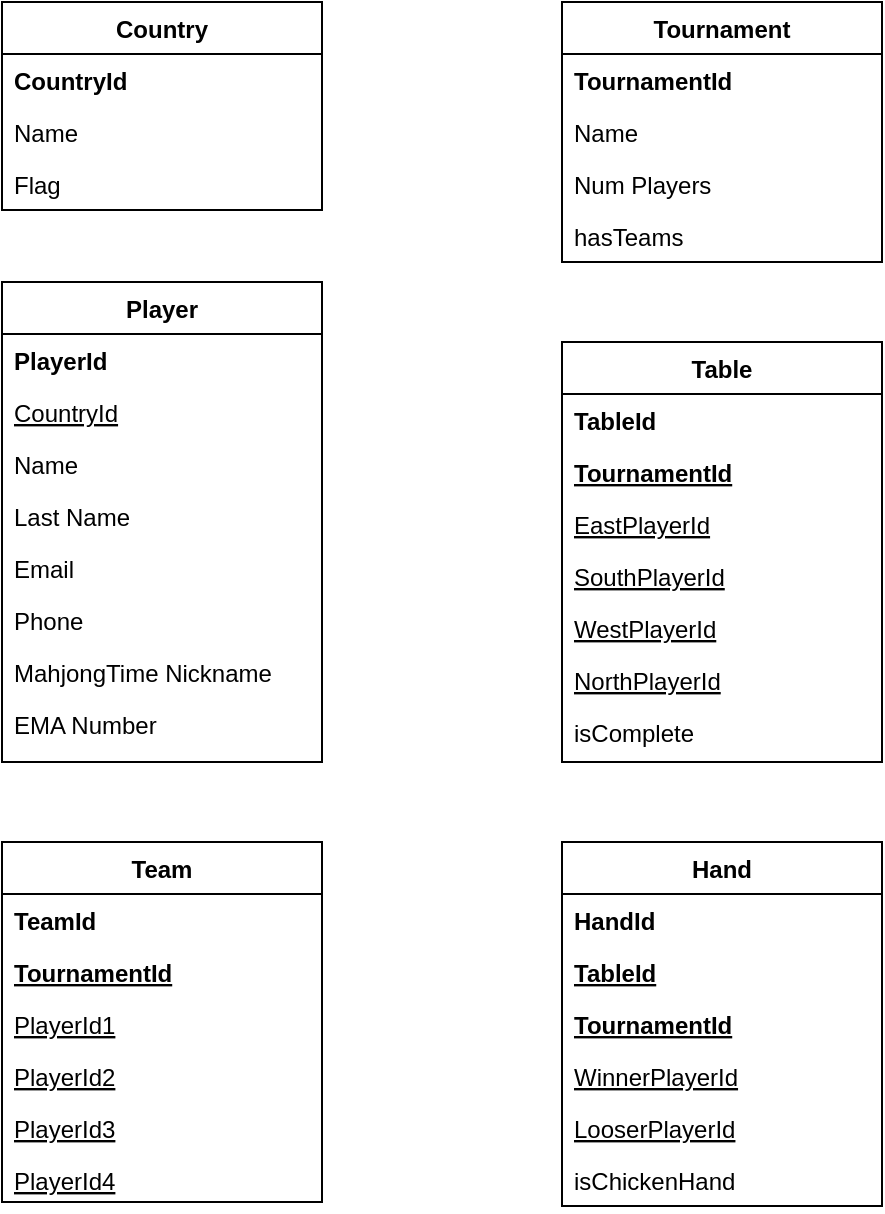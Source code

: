 <mxfile version="21.2.7" type="github">
  <diagram id="C5RBs43oDa-KdzZeNtuy" name="Page-1">
    <mxGraphModel dx="1129" dy="724" grid="1" gridSize="10" guides="1" tooltips="1" connect="1" arrows="1" fold="1" page="1" pageScale="1" pageWidth="827" pageHeight="1169" math="0" shadow="0">
      <root>
        <mxCell id="WIyWlLk6GJQsqaUBKTNV-0" />
        <mxCell id="WIyWlLk6GJQsqaUBKTNV-1" parent="WIyWlLk6GJQsqaUBKTNV-0" />
        <mxCell id="XUYsx-YllKlMt0UojIaS-5" value="Player" style="swimlane;fontStyle=1;align=center;verticalAlign=top;childLayout=stackLayout;horizontal=1;startSize=26;horizontalStack=0;resizeParent=1;resizeLast=0;collapsible=1;marginBottom=0;rounded=0;shadow=0;strokeWidth=1;" vertex="1" parent="WIyWlLk6GJQsqaUBKTNV-1">
          <mxGeometry x="194" y="220" width="160" height="240" as="geometry">
            <mxRectangle x="550" y="140" width="160" height="26" as="alternateBounds" />
          </mxGeometry>
        </mxCell>
        <mxCell id="XUYsx-YllKlMt0UojIaS-6" value="PlayerId" style="text;align=left;verticalAlign=top;spacingLeft=4;spacingRight=4;overflow=hidden;rotatable=0;points=[[0,0.5],[1,0.5]];portConstraint=eastwest;fontStyle=1" vertex="1" parent="XUYsx-YllKlMt0UojIaS-5">
          <mxGeometry y="26" width="160" height="26" as="geometry" />
        </mxCell>
        <mxCell id="XUYsx-YllKlMt0UojIaS-11" value="CountryId" style="text;align=left;verticalAlign=top;spacingLeft=4;spacingRight=4;overflow=hidden;rotatable=0;points=[[0,0.5],[1,0.5]];portConstraint=eastwest;rounded=0;shadow=0;html=0;fontStyle=4" vertex="1" parent="XUYsx-YllKlMt0UojIaS-5">
          <mxGeometry y="52" width="160" height="26" as="geometry" />
        </mxCell>
        <mxCell id="XUYsx-YllKlMt0UojIaS-7" value="Name" style="text;align=left;verticalAlign=top;spacingLeft=4;spacingRight=4;overflow=hidden;rotatable=0;points=[[0,0.5],[1,0.5]];portConstraint=eastwest;rounded=0;shadow=0;html=0;" vertex="1" parent="XUYsx-YllKlMt0UojIaS-5">
          <mxGeometry y="78" width="160" height="26" as="geometry" />
        </mxCell>
        <mxCell id="XUYsx-YllKlMt0UojIaS-8" value="Last Name" style="text;align=left;verticalAlign=top;spacingLeft=4;spacingRight=4;overflow=hidden;rotatable=0;points=[[0,0.5],[1,0.5]];portConstraint=eastwest;rounded=0;shadow=0;html=0;" vertex="1" parent="XUYsx-YllKlMt0UojIaS-5">
          <mxGeometry y="104" width="160" height="26" as="geometry" />
        </mxCell>
        <mxCell id="XUYsx-YllKlMt0UojIaS-9" value="Email" style="text;align=left;verticalAlign=top;spacingLeft=4;spacingRight=4;overflow=hidden;rotatable=0;points=[[0,0.5],[1,0.5]];portConstraint=eastwest;rounded=0;shadow=0;html=0;" vertex="1" parent="XUYsx-YllKlMt0UojIaS-5">
          <mxGeometry y="130" width="160" height="26" as="geometry" />
        </mxCell>
        <mxCell id="XUYsx-YllKlMt0UojIaS-10" value="Phone" style="text;align=left;verticalAlign=top;spacingLeft=4;spacingRight=4;overflow=hidden;rotatable=0;points=[[0,0.5],[1,0.5]];portConstraint=eastwest;rounded=0;shadow=0;html=0;" vertex="1" parent="XUYsx-YllKlMt0UojIaS-5">
          <mxGeometry y="156" width="160" height="26" as="geometry" />
        </mxCell>
        <mxCell id="XUYsx-YllKlMt0UojIaS-54" value="MahjongTime Nickname&#xa;" style="text;align=left;verticalAlign=top;spacingLeft=4;spacingRight=4;overflow=hidden;rotatable=0;points=[[0,0.5],[1,0.5]];portConstraint=eastwest;rounded=0;shadow=0;html=0;" vertex="1" parent="XUYsx-YllKlMt0UojIaS-5">
          <mxGeometry y="182" width="160" height="26" as="geometry" />
        </mxCell>
        <mxCell id="XUYsx-YllKlMt0UojIaS-56" value="EMA Number" style="text;align=left;verticalAlign=top;spacingLeft=4;spacingRight=4;overflow=hidden;rotatable=0;points=[[0,0.5],[1,0.5]];portConstraint=eastwest;rounded=0;shadow=0;html=0;" vertex="1" parent="XUYsx-YllKlMt0UojIaS-5">
          <mxGeometry y="208" width="160" height="30" as="geometry" />
        </mxCell>
        <mxCell id="XUYsx-YllKlMt0UojIaS-14" value="Tournament" style="swimlane;fontStyle=1;align=center;verticalAlign=top;childLayout=stackLayout;horizontal=1;startSize=26;horizontalStack=0;resizeParent=1;resizeLast=0;collapsible=1;marginBottom=0;rounded=0;shadow=0;strokeWidth=1;" vertex="1" parent="WIyWlLk6GJQsqaUBKTNV-1">
          <mxGeometry x="474" y="80" width="160" height="130" as="geometry">
            <mxRectangle x="550" y="140" width="160" height="26" as="alternateBounds" />
          </mxGeometry>
        </mxCell>
        <mxCell id="XUYsx-YllKlMt0UojIaS-15" value="TournamentId" style="text;align=left;verticalAlign=top;spacingLeft=4;spacingRight=4;overflow=hidden;rotatable=0;points=[[0,0.5],[1,0.5]];portConstraint=eastwest;fontStyle=1" vertex="1" parent="XUYsx-YllKlMt0UojIaS-14">
          <mxGeometry y="26" width="160" height="26" as="geometry" />
        </mxCell>
        <mxCell id="XUYsx-YllKlMt0UojIaS-16" value="Name" style="text;align=left;verticalAlign=top;spacingLeft=4;spacingRight=4;overflow=hidden;rotatable=0;points=[[0,0.5],[1,0.5]];portConstraint=eastwest;rounded=0;shadow=0;html=0;" vertex="1" parent="XUYsx-YllKlMt0UojIaS-14">
          <mxGeometry y="52" width="160" height="26" as="geometry" />
        </mxCell>
        <mxCell id="XUYsx-YllKlMt0UojIaS-17" value="Num Players" style="text;align=left;verticalAlign=top;spacingLeft=4;spacingRight=4;overflow=hidden;rotatable=0;points=[[0,0.5],[1,0.5]];portConstraint=eastwest;rounded=0;shadow=0;html=0;" vertex="1" parent="XUYsx-YllKlMt0UojIaS-14">
          <mxGeometry y="78" width="160" height="26" as="geometry" />
        </mxCell>
        <mxCell id="XUYsx-YllKlMt0UojIaS-18" value="hasTeams" style="text;align=left;verticalAlign=top;spacingLeft=4;spacingRight=4;overflow=hidden;rotatable=0;points=[[0,0.5],[1,0.5]];portConstraint=eastwest;rounded=0;shadow=0;html=0;" vertex="1" parent="XUYsx-YllKlMt0UojIaS-14">
          <mxGeometry y="104" width="160" height="26" as="geometry" />
        </mxCell>
        <mxCell id="XUYsx-YllKlMt0UojIaS-23" value="Table" style="swimlane;fontStyle=1;align=center;verticalAlign=top;childLayout=stackLayout;horizontal=1;startSize=26;horizontalStack=0;resizeParent=1;resizeLast=0;collapsible=1;marginBottom=0;rounded=0;shadow=0;strokeWidth=1;" vertex="1" parent="WIyWlLk6GJQsqaUBKTNV-1">
          <mxGeometry x="474" y="250" width="160" height="210" as="geometry">
            <mxRectangle x="550" y="140" width="160" height="26" as="alternateBounds" />
          </mxGeometry>
        </mxCell>
        <mxCell id="XUYsx-YllKlMt0UojIaS-24" value="TableId" style="text;align=left;verticalAlign=top;spacingLeft=4;spacingRight=4;overflow=hidden;rotatable=0;points=[[0,0.5],[1,0.5]];portConstraint=eastwest;fontStyle=1" vertex="1" parent="XUYsx-YllKlMt0UojIaS-23">
          <mxGeometry y="26" width="160" height="26" as="geometry" />
        </mxCell>
        <mxCell id="XUYsx-YllKlMt0UojIaS-25" value="TournamentId" style="text;align=left;verticalAlign=top;spacingLeft=4;spacingRight=4;overflow=hidden;rotatable=0;points=[[0,0.5],[1,0.5]];portConstraint=eastwest;rounded=0;shadow=0;html=0;fontStyle=5" vertex="1" parent="XUYsx-YllKlMt0UojIaS-23">
          <mxGeometry y="52" width="160" height="26" as="geometry" />
        </mxCell>
        <mxCell id="XUYsx-YllKlMt0UojIaS-26" value="EastPlayerId" style="text;align=left;verticalAlign=top;spacingLeft=4;spacingRight=4;overflow=hidden;rotatable=0;points=[[0,0.5],[1,0.5]];portConstraint=eastwest;rounded=0;shadow=0;html=0;fontStyle=4" vertex="1" parent="XUYsx-YllKlMt0UojIaS-23">
          <mxGeometry y="78" width="160" height="26" as="geometry" />
        </mxCell>
        <mxCell id="XUYsx-YllKlMt0UojIaS-27" value="SouthPlayerId" style="text;align=left;verticalAlign=top;spacingLeft=4;spacingRight=4;overflow=hidden;rotatable=0;points=[[0,0.5],[1,0.5]];portConstraint=eastwest;rounded=0;shadow=0;html=0;fontStyle=4" vertex="1" parent="XUYsx-YllKlMt0UojIaS-23">
          <mxGeometry y="104" width="160" height="26" as="geometry" />
        </mxCell>
        <mxCell id="XUYsx-YllKlMt0UojIaS-28" value="WestPlayerId" style="text;align=left;verticalAlign=top;spacingLeft=4;spacingRight=4;overflow=hidden;rotatable=0;points=[[0,0.5],[1,0.5]];portConstraint=eastwest;rounded=0;shadow=0;html=0;fontStyle=4" vertex="1" parent="XUYsx-YllKlMt0UojIaS-23">
          <mxGeometry y="130" width="160" height="26" as="geometry" />
        </mxCell>
        <mxCell id="XUYsx-YllKlMt0UojIaS-29" value="NorthPlayerId" style="text;align=left;verticalAlign=top;spacingLeft=4;spacingRight=4;overflow=hidden;rotatable=0;points=[[0,0.5],[1,0.5]];portConstraint=eastwest;rounded=0;shadow=0;html=0;fontStyle=4" vertex="1" parent="XUYsx-YllKlMt0UojIaS-23">
          <mxGeometry y="156" width="160" height="26" as="geometry" />
        </mxCell>
        <mxCell id="XUYsx-YllKlMt0UojIaS-31" value="isComplete" style="text;align=left;verticalAlign=top;spacingLeft=4;spacingRight=4;overflow=hidden;rotatable=0;points=[[0,0.5],[1,0.5]];portConstraint=eastwest;" vertex="1" parent="XUYsx-YllKlMt0UojIaS-23">
          <mxGeometry y="182" width="160" height="26" as="geometry" />
        </mxCell>
        <mxCell id="XUYsx-YllKlMt0UojIaS-32" value="Hand" style="swimlane;fontStyle=1;align=center;verticalAlign=top;childLayout=stackLayout;horizontal=1;startSize=26;horizontalStack=0;resizeParent=1;resizeLast=0;collapsible=1;marginBottom=0;rounded=0;shadow=0;strokeWidth=1;" vertex="1" parent="WIyWlLk6GJQsqaUBKTNV-1">
          <mxGeometry x="474" y="500" width="160" height="182" as="geometry">
            <mxRectangle x="550" y="140" width="160" height="26" as="alternateBounds" />
          </mxGeometry>
        </mxCell>
        <mxCell id="XUYsx-YllKlMt0UojIaS-33" value="HandId" style="text;align=left;verticalAlign=top;spacingLeft=4;spacingRight=4;overflow=hidden;rotatable=0;points=[[0,0.5],[1,0.5]];portConstraint=eastwest;fontStyle=1" vertex="1" parent="XUYsx-YllKlMt0UojIaS-32">
          <mxGeometry y="26" width="160" height="26" as="geometry" />
        </mxCell>
        <mxCell id="XUYsx-YllKlMt0UojIaS-34" value="TableId" style="text;align=left;verticalAlign=top;spacingLeft=4;spacingRight=4;overflow=hidden;rotatable=0;points=[[0,0.5],[1,0.5]];portConstraint=eastwest;rounded=0;shadow=0;html=0;fontStyle=5" vertex="1" parent="XUYsx-YllKlMt0UojIaS-32">
          <mxGeometry y="52" width="160" height="26" as="geometry" />
        </mxCell>
        <mxCell id="XUYsx-YllKlMt0UojIaS-35" value="TournamentId" style="text;align=left;verticalAlign=top;spacingLeft=4;spacingRight=4;overflow=hidden;rotatable=0;points=[[0,0.5],[1,0.5]];portConstraint=eastwest;rounded=0;shadow=0;html=0;fontStyle=5" vertex="1" parent="XUYsx-YllKlMt0UojIaS-32">
          <mxGeometry y="78" width="160" height="26" as="geometry" />
        </mxCell>
        <mxCell id="XUYsx-YllKlMt0UojIaS-36" value="WinnerPlayerId" style="text;align=left;verticalAlign=top;spacingLeft=4;spacingRight=4;overflow=hidden;rotatable=0;points=[[0,0.5],[1,0.5]];portConstraint=eastwest;rounded=0;shadow=0;html=0;fontStyle=4" vertex="1" parent="XUYsx-YllKlMt0UojIaS-32">
          <mxGeometry y="104" width="160" height="26" as="geometry" />
        </mxCell>
        <mxCell id="XUYsx-YllKlMt0UojIaS-37" value="LooserPlayerId" style="text;align=left;verticalAlign=top;spacingLeft=4;spacingRight=4;overflow=hidden;rotatable=0;points=[[0,0.5],[1,0.5]];portConstraint=eastwest;rounded=0;shadow=0;html=0;fontStyle=4" vertex="1" parent="XUYsx-YllKlMt0UojIaS-32">
          <mxGeometry y="130" width="160" height="26" as="geometry" />
        </mxCell>
        <mxCell id="XUYsx-YllKlMt0UojIaS-38" value="isChickenHand" style="text;align=left;verticalAlign=top;spacingLeft=4;spacingRight=4;overflow=hidden;rotatable=0;points=[[0,0.5],[1,0.5]];portConstraint=eastwest;rounded=0;shadow=0;html=0;" vertex="1" parent="XUYsx-YllKlMt0UojIaS-32">
          <mxGeometry y="156" width="160" height="26" as="geometry" />
        </mxCell>
        <mxCell id="XUYsx-YllKlMt0UojIaS-41" value="Country" style="swimlane;fontStyle=1;align=center;verticalAlign=top;childLayout=stackLayout;horizontal=1;startSize=26;horizontalStack=0;resizeParent=1;resizeLast=0;collapsible=1;marginBottom=0;rounded=0;shadow=0;strokeWidth=1;" vertex="1" parent="WIyWlLk6GJQsqaUBKTNV-1">
          <mxGeometry x="194" y="80" width="160" height="104" as="geometry">
            <mxRectangle x="550" y="140" width="160" height="26" as="alternateBounds" />
          </mxGeometry>
        </mxCell>
        <mxCell id="XUYsx-YllKlMt0UojIaS-42" value="CountryId" style="text;align=left;verticalAlign=top;spacingLeft=4;spacingRight=4;overflow=hidden;rotatable=0;points=[[0,0.5],[1,0.5]];portConstraint=eastwest;fontStyle=1" vertex="1" parent="XUYsx-YllKlMt0UojIaS-41">
          <mxGeometry y="26" width="160" height="26" as="geometry" />
        </mxCell>
        <mxCell id="XUYsx-YllKlMt0UojIaS-43" value="Name" style="text;align=left;verticalAlign=top;spacingLeft=4;spacingRight=4;overflow=hidden;rotatable=0;points=[[0,0.5],[1,0.5]];portConstraint=eastwest;rounded=0;shadow=0;html=0;" vertex="1" parent="XUYsx-YllKlMt0UojIaS-41">
          <mxGeometry y="52" width="160" height="26" as="geometry" />
        </mxCell>
        <mxCell id="XUYsx-YllKlMt0UojIaS-44" value="Flag" style="text;align=left;verticalAlign=top;spacingLeft=4;spacingRight=4;overflow=hidden;rotatable=0;points=[[0,0.5],[1,0.5]];portConstraint=eastwest;rounded=0;shadow=0;html=0;" vertex="1" parent="XUYsx-YllKlMt0UojIaS-41">
          <mxGeometry y="78" width="160" height="26" as="geometry" />
        </mxCell>
        <mxCell id="XUYsx-YllKlMt0UojIaS-46" value="Team" style="swimlane;fontStyle=1;align=center;verticalAlign=top;childLayout=stackLayout;horizontal=1;startSize=26;horizontalStack=0;resizeParent=1;resizeLast=0;collapsible=1;marginBottom=0;rounded=0;shadow=0;strokeWidth=1;" vertex="1" parent="WIyWlLk6GJQsqaUBKTNV-1">
          <mxGeometry x="194" y="500" width="160" height="180" as="geometry">
            <mxRectangle x="550" y="140" width="160" height="26" as="alternateBounds" />
          </mxGeometry>
        </mxCell>
        <mxCell id="XUYsx-YllKlMt0UojIaS-47" value="TeamId" style="text;align=left;verticalAlign=top;spacingLeft=4;spacingRight=4;overflow=hidden;rotatable=0;points=[[0,0.5],[1,0.5]];portConstraint=eastwest;fontStyle=1" vertex="1" parent="XUYsx-YllKlMt0UojIaS-46">
          <mxGeometry y="26" width="160" height="26" as="geometry" />
        </mxCell>
        <mxCell id="XUYsx-YllKlMt0UojIaS-48" value="TournamentId" style="text;align=left;verticalAlign=top;spacingLeft=4;spacingRight=4;overflow=hidden;rotatable=0;points=[[0,0.5],[1,0.5]];portConstraint=eastwest;rounded=0;shadow=0;html=0;fontStyle=5" vertex="1" parent="XUYsx-YllKlMt0UojIaS-46">
          <mxGeometry y="52" width="160" height="26" as="geometry" />
        </mxCell>
        <mxCell id="XUYsx-YllKlMt0UojIaS-49" value="PlayerId1" style="text;align=left;verticalAlign=top;spacingLeft=4;spacingRight=4;overflow=hidden;rotatable=0;points=[[0,0.5],[1,0.5]];portConstraint=eastwest;rounded=0;shadow=0;html=0;fontStyle=4" vertex="1" parent="XUYsx-YllKlMt0UojIaS-46">
          <mxGeometry y="78" width="160" height="26" as="geometry" />
        </mxCell>
        <mxCell id="XUYsx-YllKlMt0UojIaS-50" value="PlayerId2" style="text;align=left;verticalAlign=top;spacingLeft=4;spacingRight=4;overflow=hidden;rotatable=0;points=[[0,0.5],[1,0.5]];portConstraint=eastwest;rounded=0;shadow=0;html=0;fontStyle=4" vertex="1" parent="XUYsx-YllKlMt0UojIaS-46">
          <mxGeometry y="104" width="160" height="26" as="geometry" />
        </mxCell>
        <mxCell id="XUYsx-YllKlMt0UojIaS-51" value="PlayerId3" style="text;align=left;verticalAlign=top;spacingLeft=4;spacingRight=4;overflow=hidden;rotatable=0;points=[[0,0.5],[1,0.5]];portConstraint=eastwest;rounded=0;shadow=0;html=0;fontStyle=4" vertex="1" parent="XUYsx-YllKlMt0UojIaS-46">
          <mxGeometry y="130" width="160" height="26" as="geometry" />
        </mxCell>
        <mxCell id="XUYsx-YllKlMt0UojIaS-52" value="PlayerId4" style="text;align=left;verticalAlign=top;spacingLeft=4;spacingRight=4;overflow=hidden;rotatable=0;points=[[0,0.5],[1,0.5]];portConstraint=eastwest;rounded=0;shadow=0;html=0;fontStyle=4" vertex="1" parent="XUYsx-YllKlMt0UojIaS-46">
          <mxGeometry y="156" width="160" height="24" as="geometry" />
        </mxCell>
      </root>
    </mxGraphModel>
  </diagram>
</mxfile>
